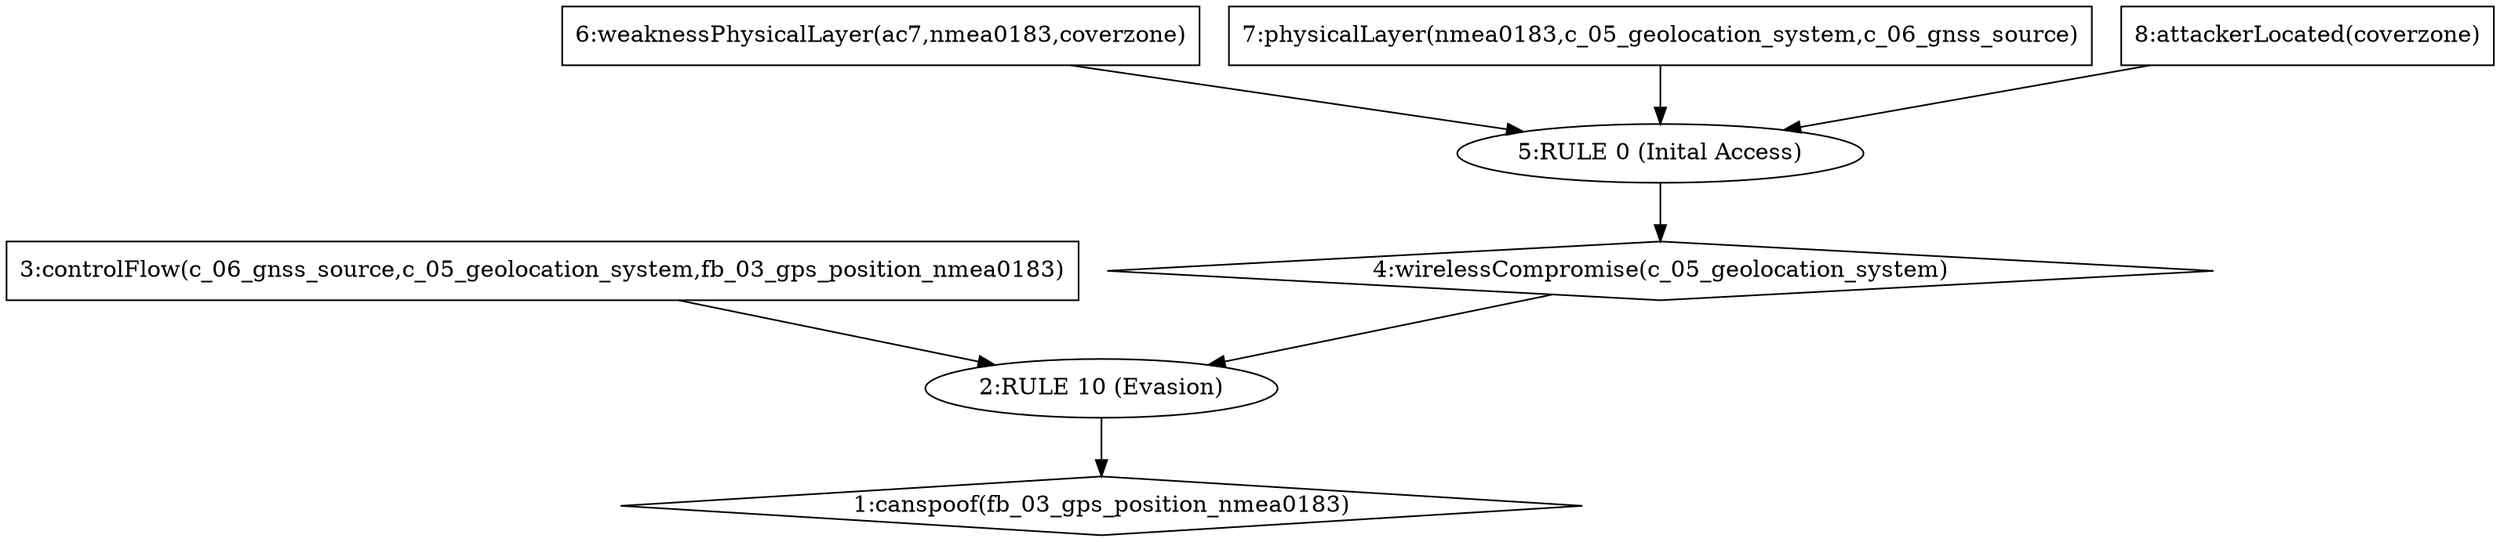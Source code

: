 digraph G {
	1 [label="1:canspoof(fb_03_gps_position_nmea0183)",shape=diamond];
	2 [label="2:RULE 10 (Evasion)",shape=ellipse];
	3 [label="3:controlFlow(c_06_gnss_source,c_05_geolocation_system,fb_03_gps_position_nmea0183)",shape=box];
	4 [label="4:wirelessCompromise(c_05_geolocation_system)",shape=diamond];
	5 [label="5:RULE 0 (Inital Access)",shape=ellipse];
	6 [label="6:weaknessPhysicalLayer(ac7,nmea0183,coverzone)",shape=box];
	7 [label="7:physicalLayer(nmea0183,c_05_geolocation_system,c_06_gnss_source)",shape=box];
	8 [label="8:attackerLocated(coverzone)",shape=box];
	3 -> 	2;
	6 -> 	5;
	7 -> 	5;
	8 -> 	5;
	5 -> 	4;
	4 -> 	2;
	2 -> 	1;
}

